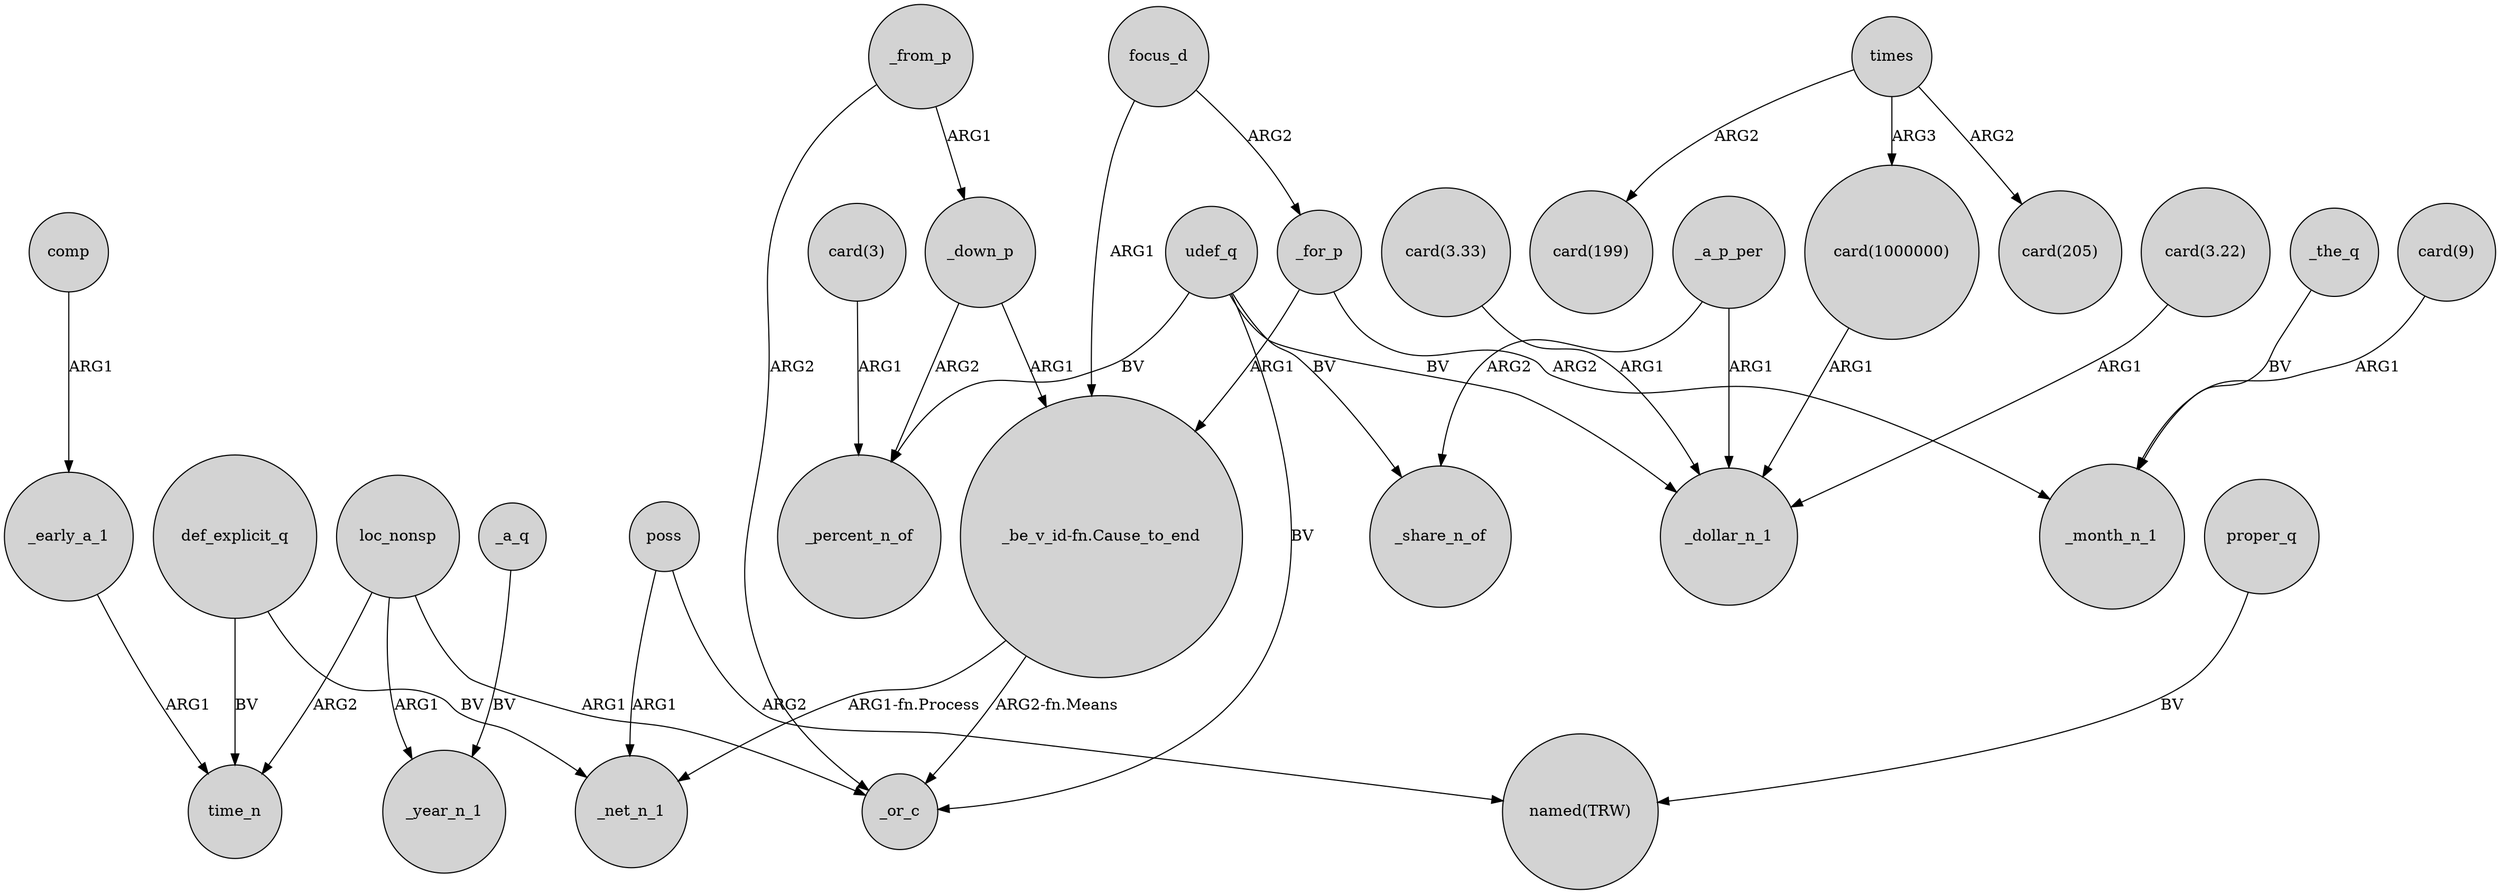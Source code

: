 digraph {
	node [shape=circle style=filled]
	_early_a_1 -> time_n [label=ARG1]
	focus_d -> "_be_v_id-fn.Cause_to_end" [label=ARG1]
	def_explicit_q -> _net_n_1 [label=BV]
	proper_q -> "named(TRW)" [label=BV]
	_the_q -> _month_n_1 [label=BV]
	loc_nonsp -> _year_n_1 [label=ARG1]
	"card(3)" -> _percent_n_of [label=ARG1]
	times -> "card(1000000)" [label=ARG3]
	comp -> _early_a_1 [label=ARG1]
	_a_q -> _year_n_1 [label=BV]
	"_be_v_id-fn.Cause_to_end" -> _or_c [label="ARG2-fn.Means"]
	poss -> "named(TRW)" [label=ARG2]
	udef_q -> _or_c [label=BV]
	_from_p -> _down_p [label=ARG1]
	_for_p -> "_be_v_id-fn.Cause_to_end" [label=ARG1]
	_a_p_per -> _share_n_of [label=ARG2]
	udef_q -> _percent_n_of [label=BV]
	"card(3.22)" -> _dollar_n_1 [label=ARG1]
	_down_p -> "_be_v_id-fn.Cause_to_end" [label=ARG1]
	udef_q -> _share_n_of [label=BV]
	"_be_v_id-fn.Cause_to_end" -> _net_n_1 [label="ARG1-fn.Process"]
	udef_q -> _dollar_n_1 [label=BV]
	"card(1000000)" -> _dollar_n_1 [label=ARG1]
	times -> "card(199)" [label=ARG2]
	_from_p -> _or_c [label=ARG2]
	loc_nonsp -> _or_c [label=ARG1]
	"card(3.33)" -> _dollar_n_1 [label=ARG1]
	times -> "card(205)" [label=ARG2]
	_a_p_per -> _dollar_n_1 [label=ARG1]
	def_explicit_q -> time_n [label=BV]
	loc_nonsp -> time_n [label=ARG2]
	_down_p -> _percent_n_of [label=ARG2]
	"card(9)" -> _month_n_1 [label=ARG1]
	focus_d -> _for_p [label=ARG2]
	_for_p -> _month_n_1 [label=ARG2]
	poss -> _net_n_1 [label=ARG1]
}
